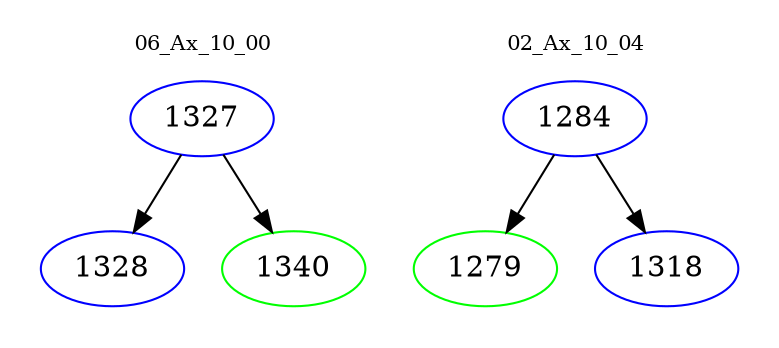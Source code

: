 digraph{
subgraph cluster_0 {
color = white
label = "06_Ax_10_00";
fontsize=10;
T0_1327 [label="1327", color="blue"]
T0_1327 -> T0_1328 [color="black"]
T0_1328 [label="1328", color="blue"]
T0_1327 -> T0_1340 [color="black"]
T0_1340 [label="1340", color="green"]
}
subgraph cluster_1 {
color = white
label = "02_Ax_10_04";
fontsize=10;
T1_1284 [label="1284", color="blue"]
T1_1284 -> T1_1279 [color="black"]
T1_1279 [label="1279", color="green"]
T1_1284 -> T1_1318 [color="black"]
T1_1318 [label="1318", color="blue"]
}
}
